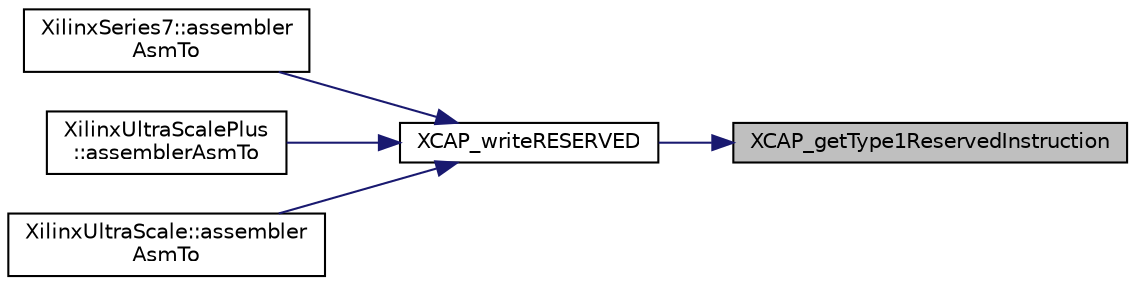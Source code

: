 digraph "XCAP_getType1ReservedInstruction"
{
 // INTERACTIVE_SVG=YES
 // LATEX_PDF_SIZE
  edge [fontname="Helvetica",fontsize="10",labelfontname="Helvetica",labelfontsize="10"];
  node [fontname="Helvetica",fontsize="10",shape=record];
  rankdir="RL";
  Node1 [label="XCAP_getType1ReservedInstruction",height=0.2,width=0.4,color="black", fillcolor="grey75", style="filled", fontcolor="black",tooltip="Generate and return the encoding for a type 1 Reserved instruction."];
  Node1 -> Node2 [dir="back",color="midnightblue",fontsize="10",style="solid",fontname="Helvetica"];
  Node2 [label="XCAP_writeRESERVED",height=0.2,width=0.4,color="black", fillcolor="white", style="filled",URL="$inlineCAP_8h.html#a5c148b873dfb74d47d35806f727c6bc0",tooltip="Generate the encoding for Reserved instructions and write them to file ofstream."];
  Node2 -> Node3 [dir="back",color="midnightblue",fontsize="10",style="solid",fontname="Helvetica"];
  Node3 [label="XilinxSeries7::assembler\lAsmTo",height=0.2,width=0.4,color="black", fillcolor="white", style="filled",URL="$classXilinxSeries7.html#add24644bcb25c9d2832e08ee151419c5",tooltip=" "];
  Node2 -> Node4 [dir="back",color="midnightblue",fontsize="10",style="solid",fontname="Helvetica"];
  Node4 [label="XilinxUltraScalePlus\l::assemblerAsmTo",height=0.2,width=0.4,color="black", fillcolor="white", style="filled",URL="$classXilinxUltraScalePlus.html#a3759d31f6e02c6d8fc6b8e46aec7b071",tooltip=" "];
  Node2 -> Node5 [dir="back",color="midnightblue",fontsize="10",style="solid",fontname="Helvetica"];
  Node5 [label="XilinxUltraScale::assembler\lAsmTo",height=0.2,width=0.4,color="black", fillcolor="white", style="filled",URL="$classXilinxUltraScale.html#a5fc4f1606f3f0943ea92809c1632b47c",tooltip=" "];
}
